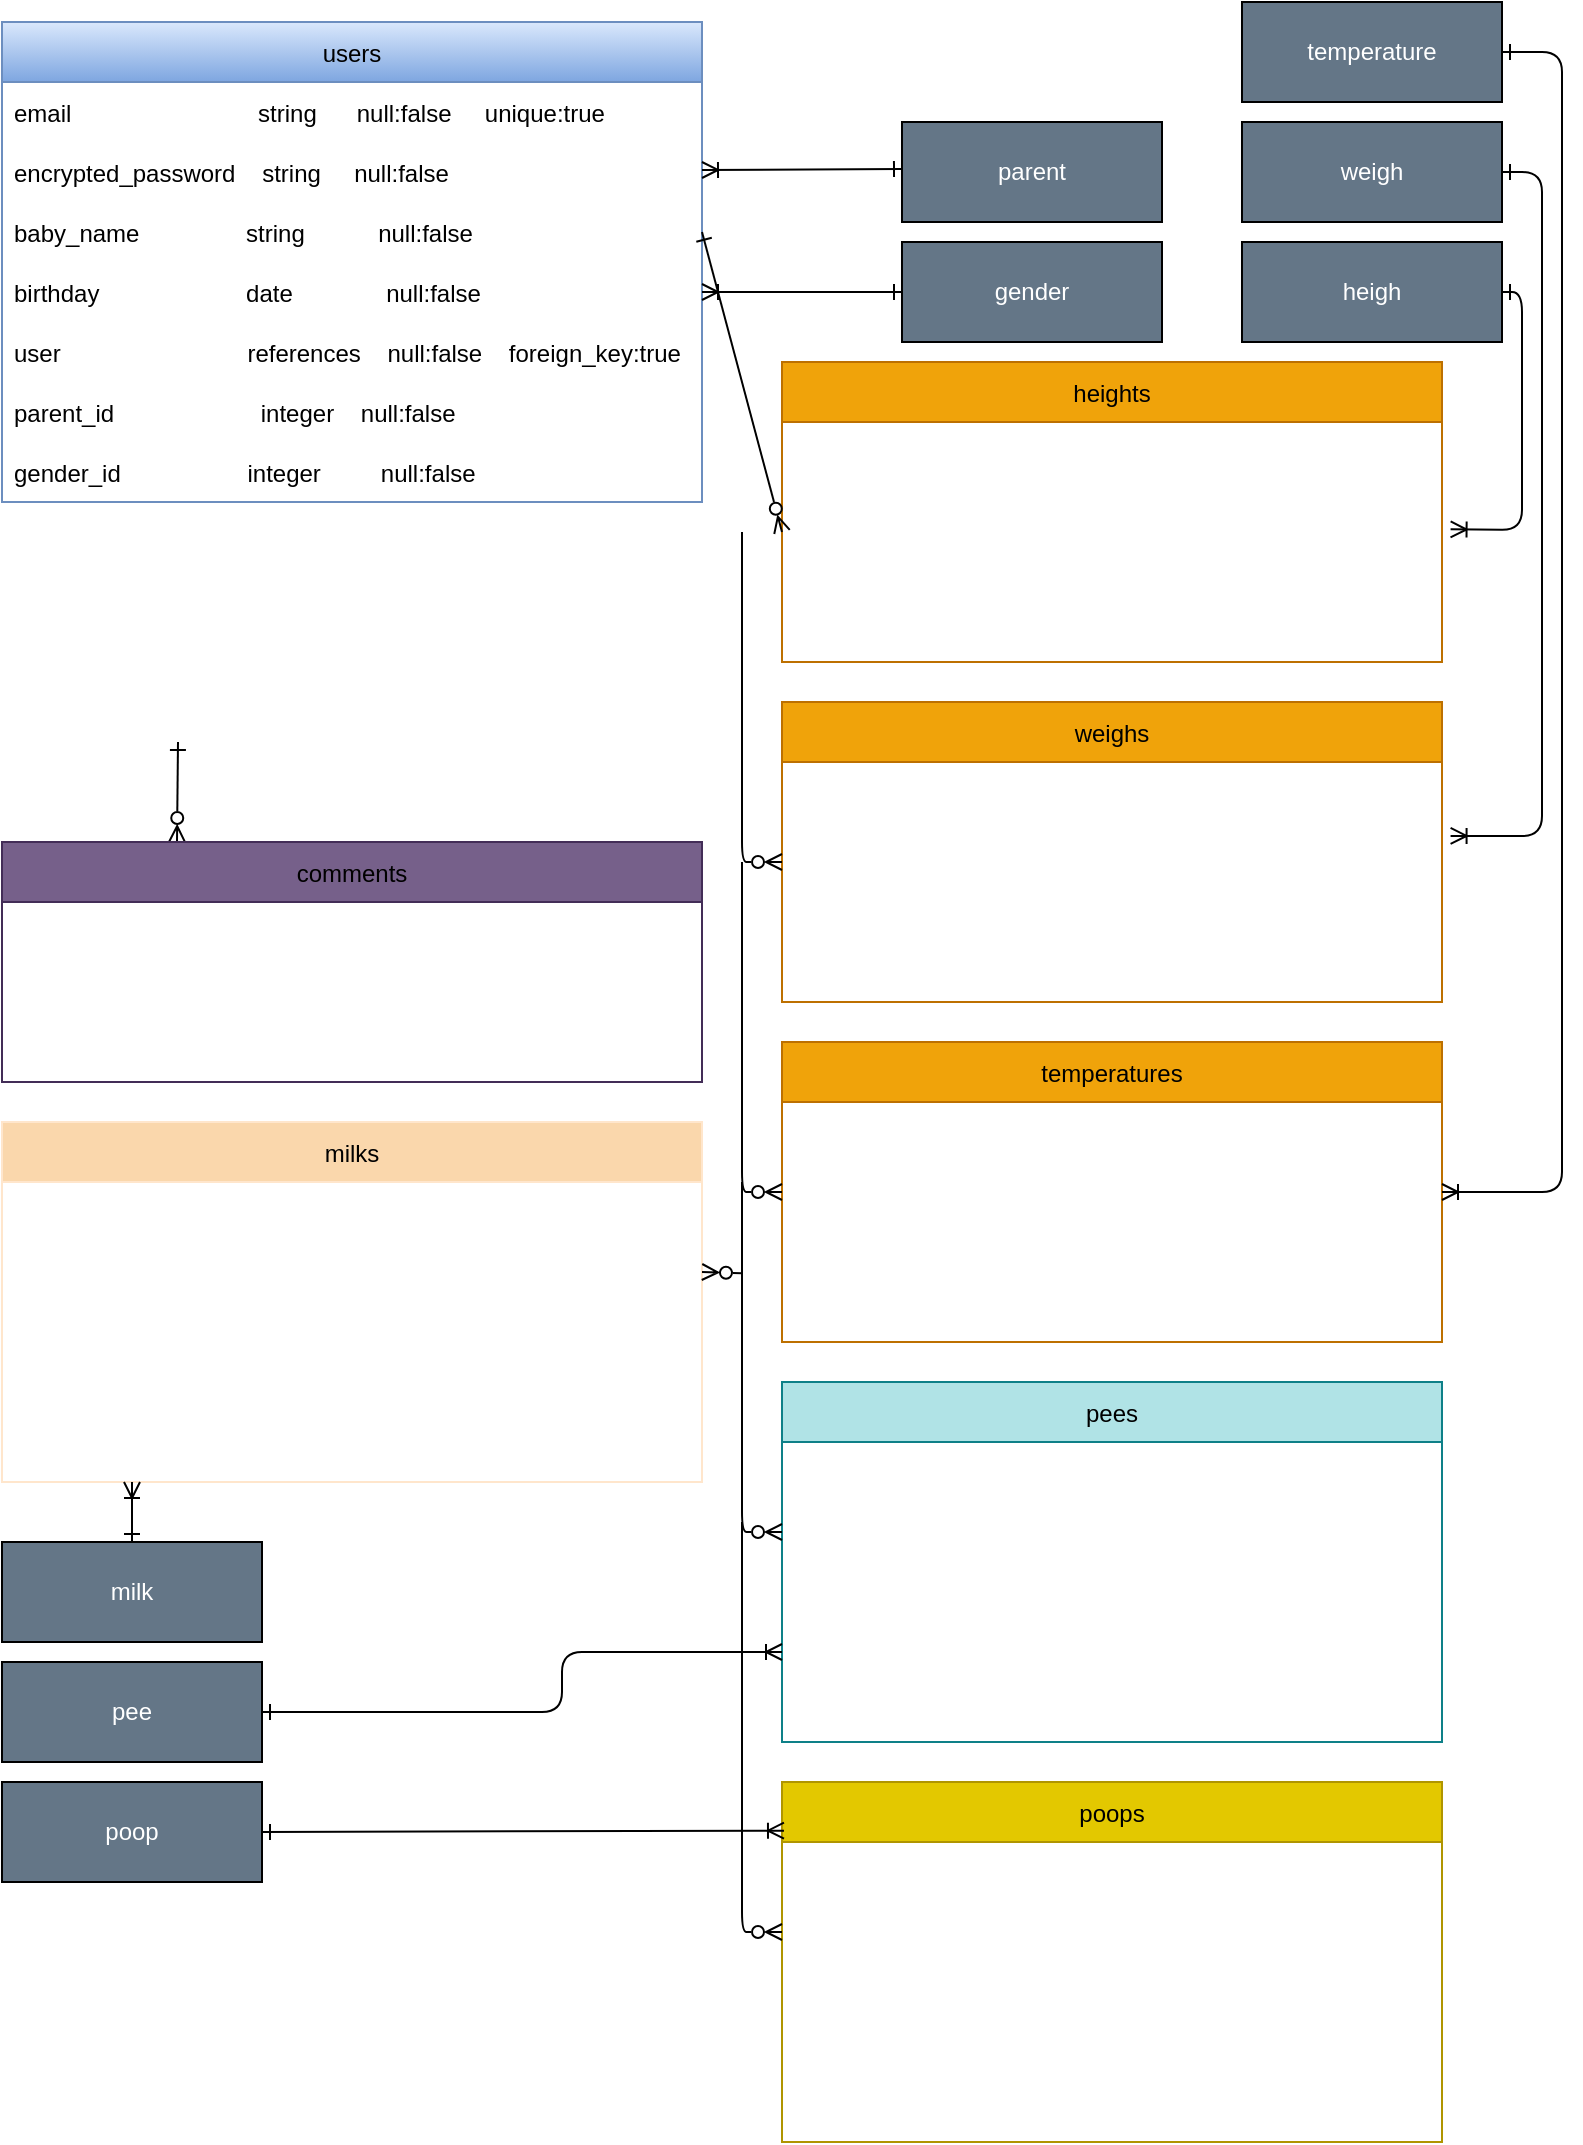<mxfile>
    <diagram id="5sWO5BzPyNTcgxs1hrnq" name="ページ1">
        <mxGraphModel dx="1343" dy="792" grid="1" gridSize="10" guides="1" tooltips="1" connect="1" arrows="1" fold="1" page="1" pageScale="1" pageWidth="827" pageHeight="1169" math="0" shadow="0">
            <root>
                <mxCell id="0"/>
                <mxCell id="1" parent="0"/>
                <mxCell id="2" value="users" style="swimlane;fontStyle=0;childLayout=stackLayout;horizontal=1;startSize=30;horizontalStack=0;resizeParent=1;resizeParentMax=0;resizeLast=0;collapsible=1;marginBottom=0;fillColor=#dae8fc;strokeColor=#6c8ebf;labelBackgroundColor=none;gradientColor=#7ea6e0;fontColor=#000000;labelBorderColor=none;swimlaneFillColor=default;" parent="1" vertex="1">
                    <mxGeometry x="30" y="40" width="350" height="240" as="geometry"/>
                </mxCell>
                <mxCell id="3" value="email                            string      null:false     unique:true" style="text;strokeColor=none;fillColor=none;align=left;verticalAlign=middle;spacingLeft=4;spacingRight=4;overflow=hidden;points=[[0,0.5],[1,0.5]];portConstraint=eastwest;rotatable=0;" parent="2" vertex="1">
                    <mxGeometry y="30" width="350" height="30" as="geometry"/>
                </mxCell>
                <mxCell id="4" value="encrypted_password    string     null:false" style="text;strokeColor=none;fillColor=none;align=left;verticalAlign=middle;spacingLeft=4;spacingRight=4;overflow=hidden;points=[[0,0.5],[1,0.5]];portConstraint=eastwest;rotatable=0;" parent="2" vertex="1">
                    <mxGeometry y="60" width="350" height="30" as="geometry"/>
                </mxCell>
                <mxCell id="7" value="baby_name                string           null:false" style="text;strokeColor=none;fillColor=none;align=left;verticalAlign=middle;spacingLeft=4;spacingRight=4;overflow=hidden;points=[[0,0.5],[1,0.5]];portConstraint=eastwest;rotatable=0;" parent="2" vertex="1">
                    <mxGeometry y="90" width="350" height="30" as="geometry"/>
                </mxCell>
                <mxCell id="9" value="birthday                      date              null:false" style="text;strokeColor=none;fillColor=none;align=left;verticalAlign=middle;spacingLeft=4;spacingRight=4;overflow=hidden;points=[[0,0.5],[1,0.5]];portConstraint=eastwest;rotatable=0;" parent="2" vertex="1">
                    <mxGeometry y="120" width="350" height="30" as="geometry"/>
                </mxCell>
                <mxCell id="10" value="user                            references    null:false    foreign_key:true" style="text;strokeColor=none;fillColor=none;align=left;verticalAlign=middle;spacingLeft=4;spacingRight=4;overflow=hidden;points=[[0,0.5],[1,0.5]];portConstraint=eastwest;rotatable=0;" parent="2" vertex="1">
                    <mxGeometry y="150" width="350" height="30" as="geometry"/>
                </mxCell>
                <mxCell id="5" value="parent_id                      integer    null:false" style="text;strokeColor=none;fillColor=none;align=left;verticalAlign=middle;spacingLeft=4;spacingRight=4;overflow=hidden;points=[[0,0.5],[1,0.5]];portConstraint=eastwest;rotatable=0;" parent="2" vertex="1">
                    <mxGeometry y="180" width="350" height="30" as="geometry"/>
                </mxCell>
                <mxCell id="8" value="gender_id                   integer         null:false" style="text;strokeColor=none;fillColor=none;align=left;verticalAlign=middle;spacingLeft=4;spacingRight=4;overflow=hidden;points=[[0,0.5],[1,0.5]];portConstraint=eastwest;rotatable=0;" parent="2" vertex="1">
                    <mxGeometry y="210" width="350" height="30" as="geometry"/>
                </mxCell>
                <mxCell id="11" value="parent" style="rounded=0;whiteSpace=wrap;html=1;labelBackgroundColor=none;labelBorderColor=none;fontColor=#ffffff;fillColor=#647687;strokeColor=#000000;" parent="1" vertex="1">
                    <mxGeometry x="480" y="90" width="130" height="50" as="geometry"/>
                </mxCell>
                <mxCell id="12" style="edgeStyle=none;html=1;entryX=0;entryY=0.75;entryDx=0;entryDy=0;fontColor=#FFFFFF;endArrow=ERone;endFill=0;startArrow=ERoneToMany;startFill=0;" parent="1" edge="1">
                    <mxGeometry relative="1" as="geometry">
                        <mxPoint x="380" y="114" as="sourcePoint"/>
                        <mxPoint x="480" y="113.5" as="targetPoint"/>
                    </mxGeometry>
                </mxCell>
                <mxCell id="18" style="edgeStyle=none;html=1;exitX=0;exitY=0.5;exitDx=0;exitDy=0;fontColor=#FFFFFF;startArrow=ERone;startFill=0;endArrow=ERoneToMany;endFill=0;entryX=1;entryY=0.5;entryDx=0;entryDy=0;" parent="1" source="16" target="9" edge="1">
                    <mxGeometry relative="1" as="geometry">
                        <mxPoint x="390" y="175" as="targetPoint"/>
                        <Array as="points">
                            <mxPoint x="430" y="175"/>
                        </Array>
                    </mxGeometry>
                </mxCell>
                <mxCell id="16" value="gender" style="rounded=0;whiteSpace=wrap;html=1;labelBackgroundColor=none;labelBorderColor=none;fillColor=#647687;strokeColor=#000000;fontColor=#ffffff;" parent="1" vertex="1">
                    <mxGeometry x="480" y="150" width="130" height="50" as="geometry"/>
                </mxCell>
                <mxCell id="19" value="heights" style="swimlane;fontStyle=0;childLayout=stackLayout;horizontal=1;startSize=30;horizontalStack=0;resizeParent=1;resizeParentMax=0;resizeLast=0;collapsible=1;marginBottom=0;labelBackgroundColor=none;labelBorderColor=none;fontColor=#000000;swimlaneFillColor=default;fillColor=#f0a30a;strokeColor=#BD7000;" parent="1" vertex="1">
                    <mxGeometry x="420" y="210" width="330" height="150" as="geometry"/>
                </mxCell>
                <mxCell id="20" value="height_id               integer         null:false" style="text;strokeColor=none;fillColor=none;align=left;verticalAlign=middle;spacingLeft=4;spacingRight=4;overflow=hidden;points=[[0,0.5],[1,0.5]];portConstraint=eastwest;rotatable=0;labelBackgroundColor=none;labelBorderColor=none;fontColor=#FFFFFF;" parent="19" vertex="1">
                    <mxGeometry y="30" width="330" height="30" as="geometry"/>
                </mxCell>
                <mxCell id="22" value="meas_datetime    datetime       null:false" style="text;strokeColor=none;fillColor=none;align=left;verticalAlign=middle;spacingLeft=4;spacingRight=4;overflow=hidden;points=[[0,0.5],[1,0.5]];portConstraint=eastwest;rotatable=0;labelBackgroundColor=none;labelBorderColor=none;fontColor=#FFFFFF;" parent="19" vertex="1">
                    <mxGeometry y="60" width="330" height="30" as="geometry"/>
                </mxCell>
                <mxCell id="52" value="memo                   string" style="text;strokeColor=none;fillColor=none;align=left;verticalAlign=middle;spacingLeft=4;spacingRight=4;overflow=hidden;points=[[0,0.5],[1,0.5]];portConstraint=eastwest;rotatable=0;labelBackgroundColor=none;labelBorderColor=none;fontColor=#FFFFFF;" parent="19" vertex="1">
                    <mxGeometry y="90" width="330" height="30" as="geometry"/>
                </mxCell>
                <mxCell id="23" value="baby                     references    null:false    foreign_key:true" style="text;strokeColor=none;fillColor=none;align=left;verticalAlign=middle;spacingLeft=4;spacingRight=4;overflow=hidden;points=[[0,0.5],[1,0.5]];portConstraint=eastwest;rotatable=0;labelBackgroundColor=none;labelBorderColor=none;fontColor=#FFFFFF;" parent="19" vertex="1">
                    <mxGeometry y="120" width="330" height="30" as="geometry"/>
                </mxCell>
                <mxCell id="24" value="weighs" style="swimlane;fontStyle=0;childLayout=stackLayout;horizontal=1;startSize=30;horizontalStack=0;resizeParent=1;resizeParentMax=0;resizeLast=0;collapsible=1;marginBottom=0;labelBackgroundColor=none;labelBorderColor=none;fontColor=#000000;fillColor=#f0a30a;strokeColor=#BD7000;swimlaneFillColor=default;" parent="1" vertex="1">
                    <mxGeometry x="420" y="380" width="330" height="150" as="geometry"/>
                </mxCell>
                <mxCell id="25" value="weigh_id              integer            null:false" style="text;strokeColor=none;fillColor=none;align=left;verticalAlign=middle;spacingLeft=4;spacingRight=4;overflow=hidden;points=[[0,0.5],[1,0.5]];portConstraint=eastwest;rotatable=0;labelBackgroundColor=none;labelBorderColor=none;fontColor=#FFFFFF;" parent="24" vertex="1">
                    <mxGeometry y="30" width="330" height="30" as="geometry"/>
                </mxCell>
                <mxCell id="26" value="meas_datetime    datetime       null:false" style="text;strokeColor=none;fillColor=none;align=left;verticalAlign=middle;spacingLeft=4;spacingRight=4;overflow=hidden;points=[[0,0.5],[1,0.5]];portConstraint=eastwest;rotatable=0;labelBackgroundColor=none;labelBorderColor=none;fontColor=#FFFFFF;" parent="24" vertex="1">
                    <mxGeometry y="60" width="330" height="30" as="geometry"/>
                </mxCell>
                <mxCell id="53" value="memo                   string" style="text;strokeColor=none;fillColor=none;align=left;verticalAlign=middle;spacingLeft=4;spacingRight=4;overflow=hidden;points=[[0,0.5],[1,0.5]];portConstraint=eastwest;rotatable=0;labelBackgroundColor=none;labelBorderColor=none;fontColor=#FFFFFF;" parent="24" vertex="1">
                    <mxGeometry y="90" width="330" height="30" as="geometry"/>
                </mxCell>
                <mxCell id="27" value="baby                     references    null:false    foreign_key:true" style="text;strokeColor=none;fillColor=none;align=left;verticalAlign=middle;spacingLeft=4;spacingRight=4;overflow=hidden;points=[[0,0.5],[1,0.5]];portConstraint=eastwest;rotatable=0;labelBackgroundColor=none;labelBorderColor=none;fontColor=#FFFFFF;" parent="24" vertex="1">
                    <mxGeometry y="120" width="330" height="30" as="geometry"/>
                </mxCell>
                <mxCell id="28" value="temperatures" style="swimlane;fontStyle=0;childLayout=stackLayout;horizontal=1;startSize=30;horizontalStack=0;resizeParent=1;resizeParentMax=0;resizeLast=0;collapsible=1;marginBottom=0;labelBackgroundColor=none;labelBorderColor=none;fontColor=#000000;fillColor=#f0a30a;strokeColor=#BD7000;swimlaneFillColor=default;" parent="1" vertex="1">
                    <mxGeometry x="420" y="550" width="330" height="150" as="geometry"/>
                </mxCell>
                <mxCell id="29" value="temperature_id    integer         null:false" style="text;strokeColor=none;fillColor=none;align=left;verticalAlign=middle;spacingLeft=4;spacingRight=4;overflow=hidden;points=[[0,0.5],[1,0.5]];portConstraint=eastwest;rotatable=0;labelBackgroundColor=none;labelBorderColor=none;fontColor=#FFFFFF;" parent="28" vertex="1">
                    <mxGeometry y="30" width="330" height="30" as="geometry"/>
                </mxCell>
                <mxCell id="57" value="memo                   string" style="text;strokeColor=none;fillColor=none;align=left;verticalAlign=middle;spacingLeft=4;spacingRight=4;overflow=hidden;points=[[0,0.5],[1,0.5]];portConstraint=eastwest;rotatable=0;labelBackgroundColor=none;labelBorderColor=none;fontColor=#FFFFFF;" parent="28" vertex="1">
                    <mxGeometry y="60" width="330" height="30" as="geometry"/>
                </mxCell>
                <mxCell id="30" value="meas_datetime    datetime       null:false" style="text;strokeColor=none;fillColor=none;align=left;verticalAlign=middle;spacingLeft=4;spacingRight=4;overflow=hidden;points=[[0,0.5],[1,0.5]];portConstraint=eastwest;rotatable=0;labelBackgroundColor=none;labelBorderColor=none;fontColor=#FFFFFF;" parent="28" vertex="1">
                    <mxGeometry y="90" width="330" height="30" as="geometry"/>
                </mxCell>
                <mxCell id="31" value="baby                     references    null:false    foreign_key:true" style="text;strokeColor=none;fillColor=none;align=left;verticalAlign=middle;spacingLeft=4;spacingRight=4;overflow=hidden;points=[[0,0.5],[1,0.5]];portConstraint=eastwest;rotatable=0;labelBackgroundColor=none;labelBorderColor=none;fontColor=#FFFFFF;" parent="28" vertex="1">
                    <mxGeometry y="120" width="330" height="30" as="geometry"/>
                </mxCell>
                <mxCell id="32" value="milks" style="swimlane;fontStyle=0;childLayout=stackLayout;horizontal=1;startSize=30;horizontalStack=0;resizeParent=1;resizeParentMax=0;resizeLast=0;collapsible=1;marginBottom=0;labelBackgroundColor=none;labelBorderColor=none;fillColor=#fad7ac;strokeColor=#FFE6CC;swimlaneFillColor=default;fontColor=#000000;" parent="1" vertex="1">
                    <mxGeometry x="30" y="590" width="350" height="180" as="geometry"/>
                </mxCell>
                <mxCell id="33" value="milk_id                   integer    null:false" style="text;strokeColor=none;fillColor=none;align=left;verticalAlign=middle;spacingLeft=4;spacingRight=4;overflow=hidden;points=[[0,0.5],[1,0.5]];portConstraint=eastwest;rotatable=0;labelBackgroundColor=none;labelBorderColor=none;fontColor=#FFFFFF;" parent="32" vertex="1">
                    <mxGeometry y="30" width="350" height="30" as="geometry"/>
                </mxCell>
                <mxCell id="56" value="memo                   string" style="text;strokeColor=none;fillColor=none;align=left;verticalAlign=middle;spacingLeft=4;spacingRight=4;overflow=hidden;points=[[0,0.5],[1,0.5]];portConstraint=eastwest;rotatable=0;labelBackgroundColor=none;labelBorderColor=none;fontColor=#FFFFFF;" parent="32" vertex="1">
                    <mxGeometry y="60" width="350" height="30" as="geometry"/>
                </mxCell>
                <mxCell id="37" value="drink_date             date       null:false" style="text;strokeColor=none;fillColor=none;align=left;verticalAlign=middle;spacingLeft=4;spacingRight=4;overflow=hidden;points=[[0,0.5],[1,0.5]];portConstraint=eastwest;rotatable=0;labelBackgroundColor=none;labelBorderColor=none;fontColor=#FFFFFF;" parent="32" vertex="1">
                    <mxGeometry y="90" width="350" height="30" as="geometry"/>
                </mxCell>
                <mxCell id="34" value="drink_time             time       null:false" style="text;strokeColor=none;fillColor=none;align=left;verticalAlign=middle;spacingLeft=4;spacingRight=4;overflow=hidden;points=[[0,0.5],[1,0.5]];portConstraint=eastwest;rotatable=0;labelBackgroundColor=none;labelBorderColor=none;fontColor=#FFFFFF;" parent="32" vertex="1">
                    <mxGeometry y="120" width="350" height="30" as="geometry"/>
                </mxCell>
                <mxCell id="35" value="baby                       references    null:false    foreign_key:true" style="text;strokeColor=none;fillColor=none;align=left;verticalAlign=middle;spacingLeft=4;spacingRight=4;overflow=hidden;points=[[0,0.5],[1,0.5]];portConstraint=eastwest;rotatable=0;labelBackgroundColor=none;labelBorderColor=none;fontColor=#FFFFFF;" parent="32" vertex="1">
                    <mxGeometry y="150" width="350" height="30" as="geometry"/>
                </mxCell>
                <mxCell id="38" value="pees" style="swimlane;fontStyle=0;childLayout=stackLayout;horizontal=1;startSize=30;horizontalStack=0;resizeParent=1;resizeParentMax=0;resizeLast=0;collapsible=1;marginBottom=0;labelBackgroundColor=none;labelBorderColor=none;fillColor=#b0e3e6;strokeColor=#0e8088;swimlaneFillColor=default;fontColor=#000000;" parent="1" vertex="1">
                    <mxGeometry x="420" y="720" width="330" height="180" as="geometry"/>
                </mxCell>
                <mxCell id="39" value="pee_id                   integer    null:false" style="text;strokeColor=none;fillColor=none;align=left;verticalAlign=middle;spacingLeft=4;spacingRight=4;overflow=hidden;points=[[0,0.5],[1,0.5]];portConstraint=eastwest;rotatable=0;labelBackgroundColor=none;labelBorderColor=none;fontColor=#FFFFFF;" parent="38" vertex="1">
                    <mxGeometry y="30" width="330" height="30" as="geometry"/>
                </mxCell>
                <mxCell id="54" value="memo                   string" style="text;strokeColor=none;fillColor=none;align=left;verticalAlign=middle;spacingLeft=4;spacingRight=4;overflow=hidden;points=[[0,0.5],[1,0.5]];portConstraint=eastwest;rotatable=0;labelBackgroundColor=none;labelBorderColor=none;fontColor=#FFFFFF;" parent="38" vertex="1">
                    <mxGeometry y="60" width="330" height="30" as="geometry"/>
                </mxCell>
                <mxCell id="40" value="toilet_date             date       null:false" style="text;strokeColor=none;fillColor=none;align=left;verticalAlign=middle;spacingLeft=4;spacingRight=4;overflow=hidden;points=[[0,0.5],[1,0.5]];portConstraint=eastwest;rotatable=0;labelBackgroundColor=none;labelBorderColor=none;fontColor=#FFFFFF;" parent="38" vertex="1">
                    <mxGeometry y="90" width="330" height="30" as="geometry"/>
                </mxCell>
                <mxCell id="41" value="toilet_time             time       null:false" style="text;strokeColor=none;fillColor=none;align=left;verticalAlign=middle;spacingLeft=4;spacingRight=4;overflow=hidden;points=[[0,0.5],[1,0.5]];portConstraint=eastwest;rotatable=0;labelBackgroundColor=none;labelBorderColor=none;fontColor=#FFFFFF;" parent="38" vertex="1">
                    <mxGeometry y="120" width="330" height="30" as="geometry"/>
                </mxCell>
                <mxCell id="42" value="baby                       references    null:false    foreign_key:true" style="text;strokeColor=none;fillColor=none;align=left;verticalAlign=middle;spacingLeft=4;spacingRight=4;overflow=hidden;points=[[0,0.5],[1,0.5]];portConstraint=eastwest;rotatable=0;labelBackgroundColor=none;labelBorderColor=none;fontColor=#FFFFFF;" parent="38" vertex="1">
                    <mxGeometry y="150" width="330" height="30" as="geometry"/>
                </mxCell>
                <mxCell id="43" value="poops" style="swimlane;fontStyle=0;childLayout=stackLayout;horizontal=1;startSize=30;horizontalStack=0;resizeParent=1;resizeParentMax=0;resizeLast=0;collapsible=1;marginBottom=0;labelBackgroundColor=none;labelBorderColor=none;fillColor=#e3c800;strokeColor=#B09500;swimlaneFillColor=default;fontColor=#000000;" parent="1" vertex="1">
                    <mxGeometry x="420" y="920" width="330" height="180" as="geometry"/>
                </mxCell>
                <mxCell id="44" value="poop_id                 integer    null:false" style="text;strokeColor=none;fillColor=none;align=left;verticalAlign=middle;spacingLeft=4;spacingRight=4;overflow=hidden;points=[[0,0.5],[1,0.5]];portConstraint=eastwest;rotatable=0;labelBackgroundColor=none;labelBorderColor=none;fontColor=#FFFFFF;" parent="43" vertex="1">
                    <mxGeometry y="30" width="330" height="30" as="geometry"/>
                </mxCell>
                <mxCell id="55" value="memo                   string" style="text;strokeColor=none;fillColor=none;align=left;verticalAlign=middle;spacingLeft=4;spacingRight=4;overflow=hidden;points=[[0,0.5],[1,0.5]];portConstraint=eastwest;rotatable=0;labelBackgroundColor=none;labelBorderColor=none;fontColor=#FFFFFF;" parent="43" vertex="1">
                    <mxGeometry y="60" width="330" height="30" as="geometry"/>
                </mxCell>
                <mxCell id="45" value="toilet_date             date       null:false" style="text;strokeColor=none;fillColor=none;align=left;verticalAlign=middle;spacingLeft=4;spacingRight=4;overflow=hidden;points=[[0,0.5],[1,0.5]];portConstraint=eastwest;rotatable=0;labelBackgroundColor=none;labelBorderColor=none;fontColor=#FFFFFF;" parent="43" vertex="1">
                    <mxGeometry y="90" width="330" height="30" as="geometry"/>
                </mxCell>
                <mxCell id="46" value="toilet_time             time       null:false" style="text;strokeColor=none;fillColor=none;align=left;verticalAlign=middle;spacingLeft=4;spacingRight=4;overflow=hidden;points=[[0,0.5],[1,0.5]];portConstraint=eastwest;rotatable=0;labelBackgroundColor=none;labelBorderColor=none;fontColor=#FFFFFF;" parent="43" vertex="1">
                    <mxGeometry y="120" width="330" height="30" as="geometry"/>
                </mxCell>
                <mxCell id="47" value="baby                       references    null:false    foreign_key:true" style="text;strokeColor=none;fillColor=none;align=left;verticalAlign=middle;spacingLeft=4;spacingRight=4;overflow=hidden;points=[[0,0.5],[1,0.5]];portConstraint=eastwest;rotatable=0;labelBackgroundColor=none;labelBorderColor=none;fontColor=#FFFFFF;" parent="43" vertex="1">
                    <mxGeometry y="150" width="330" height="30" as="geometry"/>
                </mxCell>
                <mxCell id="72" style="edgeStyle=none;html=1;fontColor=#000000;startArrow=ERzeroToMany;startFill=0;endArrow=ERone;endFill=0;exitX=0.25;exitY=0;exitDx=0;exitDy=0;" parent="1" source="48" edge="1">
                    <mxGeometry relative="1" as="geometry">
                        <mxPoint x="118" y="440" as="sourcePoint"/>
                        <mxPoint x="118" y="400" as="targetPoint"/>
                    </mxGeometry>
                </mxCell>
                <mxCell id="48" value="comments" style="swimlane;fontStyle=0;childLayout=stackLayout;horizontal=1;startSize=30;horizontalStack=0;resizeParent=1;resizeParentMax=0;resizeLast=0;collapsible=1;marginBottom=0;labelBackgroundColor=none;labelBorderColor=none;fontColor=#000000;swimlaneFillColor=default;fillColor=#76608a;strokeColor=#432D57;" parent="1" vertex="1">
                    <mxGeometry x="30" y="450" width="350" height="120" as="geometry"/>
                </mxCell>
                <mxCell id="49" value="comment              text         " style="text;strokeColor=none;fillColor=none;align=left;verticalAlign=middle;spacingLeft=4;spacingRight=4;overflow=hidden;points=[[0,0.5],[1,0.5]];portConstraint=eastwest;rotatable=0;labelBackgroundColor=none;labelBorderColor=none;fontColor=#FFFFFF;" parent="48" vertex="1">
                    <mxGeometry y="30" width="350" height="30" as="geometry"/>
                </mxCell>
                <mxCell id="50" value="up_datetime    datetime       null:false" style="text;strokeColor=none;fillColor=none;align=left;verticalAlign=middle;spacingLeft=4;spacingRight=4;overflow=hidden;points=[[0,0.5],[1,0.5]];portConstraint=eastwest;rotatable=0;labelBackgroundColor=none;labelBorderColor=none;fontColor=#FFFFFF;" parent="48" vertex="1">
                    <mxGeometry y="60" width="350" height="30" as="geometry"/>
                </mxCell>
                <mxCell id="51" value="baby                     references    null:false    foreign_key:true" style="text;strokeColor=none;fillColor=none;align=left;verticalAlign=middle;spacingLeft=4;spacingRight=4;overflow=hidden;points=[[0,0.5],[1,0.5]];portConstraint=eastwest;rotatable=0;labelBackgroundColor=none;labelBorderColor=none;fontColor=#FFFFFF;" parent="48" vertex="1">
                    <mxGeometry y="90" width="350" height="30" as="geometry"/>
                </mxCell>
                <mxCell id="63" style="edgeStyle=none;html=1;exitX=1;exitY=0.5;exitDx=0;exitDy=0;fontColor=#000000;startArrow=ERone;startFill=0;endArrow=ERoneToMany;endFill=0;entryX=1.013;entryY=-0.211;entryDx=0;entryDy=0;entryPerimeter=0;" parent="1" source="59" target="52" edge="1">
                    <mxGeometry relative="1" as="geometry">
                        <mxPoint x="790" y="300" as="targetPoint"/>
                        <Array as="points">
                            <mxPoint x="790" y="175"/>
                            <mxPoint x="790" y="294"/>
                        </Array>
                    </mxGeometry>
                </mxCell>
                <mxCell id="59" value="heigh" style="rounded=0;whiteSpace=wrap;html=1;labelBackgroundColor=none;labelBorderColor=none;fontColor=#ffffff;fillColor=#647687;strokeColor=#000000;" parent="1" vertex="1">
                    <mxGeometry x="650" y="150" width="130" height="50" as="geometry"/>
                </mxCell>
                <mxCell id="64" style="edgeStyle=none;html=1;exitX=1;exitY=0.5;exitDx=0;exitDy=0;fontColor=#000000;startArrow=ERone;startFill=0;endArrow=ERoneToMany;endFill=0;entryX=1.013;entryY=0.233;entryDx=0;entryDy=0;entryPerimeter=0;" parent="1" source="60" target="26" edge="1">
                    <mxGeometry relative="1" as="geometry">
                        <mxPoint x="800" y="480" as="targetPoint"/>
                        <Array as="points">
                            <mxPoint x="800" y="115"/>
                            <mxPoint x="800" y="447"/>
                        </Array>
                    </mxGeometry>
                </mxCell>
                <mxCell id="60" value="weigh" style="rounded=0;whiteSpace=wrap;html=1;labelBackgroundColor=none;labelBorderColor=none;fontColor=#ffffff;fillColor=#647687;strokeColor=#000000;" parent="1" vertex="1">
                    <mxGeometry x="650" y="90" width="130" height="50" as="geometry"/>
                </mxCell>
                <mxCell id="65" style="edgeStyle=none;html=1;exitX=1;exitY=0.5;exitDx=0;exitDy=0;fontColor=#000000;startArrow=ERone;startFill=0;endArrow=ERoneToMany;endFill=0;entryX=1;entryY=0.5;entryDx=0;entryDy=0;" parent="1" source="61" target="57" edge="1">
                    <mxGeometry relative="1" as="geometry">
                        <mxPoint x="830" y="660" as="targetPoint"/>
                        <Array as="points">
                            <mxPoint x="810" y="55"/>
                            <mxPoint x="810" y="625"/>
                        </Array>
                    </mxGeometry>
                </mxCell>
                <mxCell id="61" value="temperature" style="rounded=0;whiteSpace=wrap;html=1;labelBackgroundColor=none;labelBorderColor=none;fontColor=#ffffff;fillColor=#647687;strokeColor=#000000;" parent="1" vertex="1">
                    <mxGeometry x="650" y="30" width="130" height="50" as="geometry"/>
                </mxCell>
                <mxCell id="71" style="edgeStyle=none;html=1;exitX=1;exitY=0.5;exitDx=0;exitDy=0;entryX=0.003;entryY=-0.189;entryDx=0;entryDy=0;entryPerimeter=0;fontColor=#000000;startArrow=ERone;startFill=0;endArrow=ERoneToMany;endFill=0;" parent="1" source="66" target="44" edge="1">
                    <mxGeometry relative="1" as="geometry"/>
                </mxCell>
                <mxCell id="66" value="poop" style="rounded=0;whiteSpace=wrap;html=1;labelBackgroundColor=none;labelBorderColor=none;fontColor=#ffffff;fillColor=#647687;strokeColor=#000000;" parent="1" vertex="1">
                    <mxGeometry x="30" y="920" width="130" height="50" as="geometry"/>
                </mxCell>
                <mxCell id="70" style="edgeStyle=none;html=1;exitX=1;exitY=0.5;exitDx=0;exitDy=0;entryX=0;entryY=0.5;entryDx=0;entryDy=0;fontColor=#000000;startArrow=ERone;startFill=0;endArrow=ERoneToMany;endFill=0;" parent="1" source="67" target="41" edge="1">
                    <mxGeometry relative="1" as="geometry">
                        <Array as="points">
                            <mxPoint x="310" y="885"/>
                            <mxPoint x="310" y="855"/>
                        </Array>
                    </mxGeometry>
                </mxCell>
                <mxCell id="67" value="pee" style="rounded=0;whiteSpace=wrap;html=1;labelBackgroundColor=none;labelBorderColor=none;fontColor=#ffffff;fillColor=#647687;strokeColor=#000000;" parent="1" vertex="1">
                    <mxGeometry x="30" y="860" width="130" height="50" as="geometry"/>
                </mxCell>
                <mxCell id="69" style="edgeStyle=none;html=1;exitX=0.5;exitY=0;exitDx=0;exitDy=0;fontColor=#000000;startArrow=ERone;startFill=0;endArrow=ERoneToMany;endFill=0;" parent="1" source="68" edge="1">
                    <mxGeometry relative="1" as="geometry">
                        <mxPoint x="95" y="770" as="targetPoint"/>
                    </mxGeometry>
                </mxCell>
                <mxCell id="68" value="milk" style="rounded=0;whiteSpace=wrap;html=1;labelBackgroundColor=none;labelBorderColor=none;fontColor=#ffffff;fillColor=#647687;strokeColor=#000000;" parent="1" vertex="1">
                    <mxGeometry x="30" y="800" width="130" height="50" as="geometry"/>
                </mxCell>
                <mxCell id="73" style="edgeStyle=none;html=1;exitX=1;exitY=0.5;exitDx=0;exitDy=0;fontColor=#000000;startArrow=ERone;startFill=0;endArrow=ERzeroToMany;endFill=0;" parent="1" source="7" edge="1">
                    <mxGeometry relative="1" as="geometry">
                        <mxPoint x="420" y="295" as="targetPoint"/>
                    </mxGeometry>
                </mxCell>
                <mxCell id="74" style="edgeStyle=none;html=1;exitX=0;exitY=0.5;exitDx=0;exitDy=0;fontColor=#000000;startArrow=ERzeroToMany;startFill=0;endArrow=none;endFill=0;" parent="1" edge="1">
                    <mxGeometry relative="1" as="geometry">
                        <mxPoint x="400" y="295" as="targetPoint"/>
                        <mxPoint x="420" y="460" as="sourcePoint"/>
                        <Array as="points">
                            <mxPoint x="400" y="460"/>
                        </Array>
                    </mxGeometry>
                </mxCell>
                <mxCell id="81" style="edgeStyle=none;html=1;exitX=0;exitY=0.5;exitDx=0;exitDy=0;fontColor=#000000;startArrow=ERzeroToMany;startFill=0;endArrow=none;endFill=0;" parent="1" source="57" edge="1">
                    <mxGeometry relative="1" as="geometry">
                        <mxPoint x="400" y="460" as="targetPoint"/>
                        <Array as="points">
                            <mxPoint x="400" y="625"/>
                        </Array>
                    </mxGeometry>
                </mxCell>
                <mxCell id="82" style="edgeStyle=none;html=1;exitX=0;exitY=0.5;exitDx=0;exitDy=0;fontColor=#000000;startArrow=ERzeroToMany;startFill=0;endArrow=none;endFill=0;" parent="1" source="54" edge="1">
                    <mxGeometry relative="1" as="geometry">
                        <mxPoint x="400" y="620" as="targetPoint"/>
                        <Array as="points">
                            <mxPoint x="400" y="795"/>
                        </Array>
                    </mxGeometry>
                </mxCell>
                <mxCell id="83" style="edgeStyle=none;html=1;exitX=0;exitY=0.5;exitDx=0;exitDy=0;fontColor=#000000;startArrow=ERzeroToMany;startFill=0;endArrow=none;endFill=0;" parent="1" edge="1">
                    <mxGeometry relative="1" as="geometry">
                        <mxPoint x="400" y="790" as="targetPoint"/>
                        <mxPoint x="420" y="995" as="sourcePoint"/>
                        <Array as="points">
                            <mxPoint x="400" y="995"/>
                        </Array>
                    </mxGeometry>
                </mxCell>
                <mxCell id="84" style="edgeStyle=none;html=1;exitX=1;exitY=0.5;exitDx=0;exitDy=0;fontColor=#000000;startArrow=ERzeroToMany;startFill=0;endArrow=none;endFill=0;" parent="1" source="56" edge="1">
                    <mxGeometry relative="1" as="geometry">
                        <mxPoint x="400" y="665.667" as="targetPoint"/>
                    </mxGeometry>
                </mxCell>
            </root>
        </mxGraphModel>
    </diagram>
</mxfile>